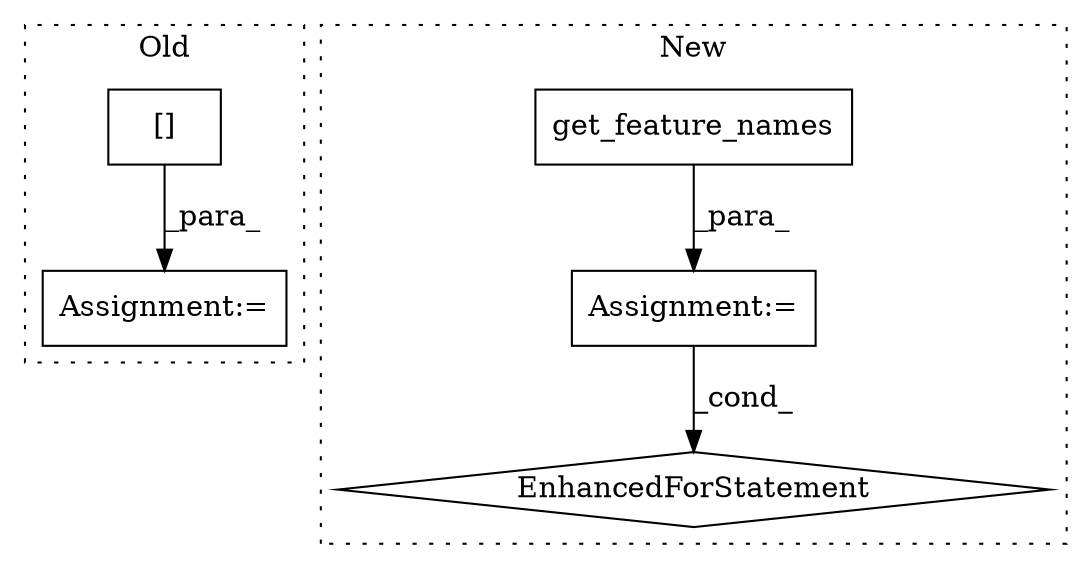 digraph G {
subgraph cluster0 {
1 [label="[]" a="2" s="20206,20219" l="12,1" shape="box"];
5 [label="Assignment:=" a="7" s="20205" l="1" shape="box"];
label = "Old";
style="dotted";
}
subgraph cluster1 {
2 [label="get_feature_names" a="32" s="20940" l="19" shape="box"];
3 [label="Assignment:=" a="7" s="20874,20959" l="53,2" shape="box"];
4 [label="EnhancedForStatement" a="70" s="20874,20959" l="53,2" shape="diamond"];
label = "New";
style="dotted";
}
1 -> 5 [label="_para_"];
2 -> 3 [label="_para_"];
3 -> 4 [label="_cond_"];
}